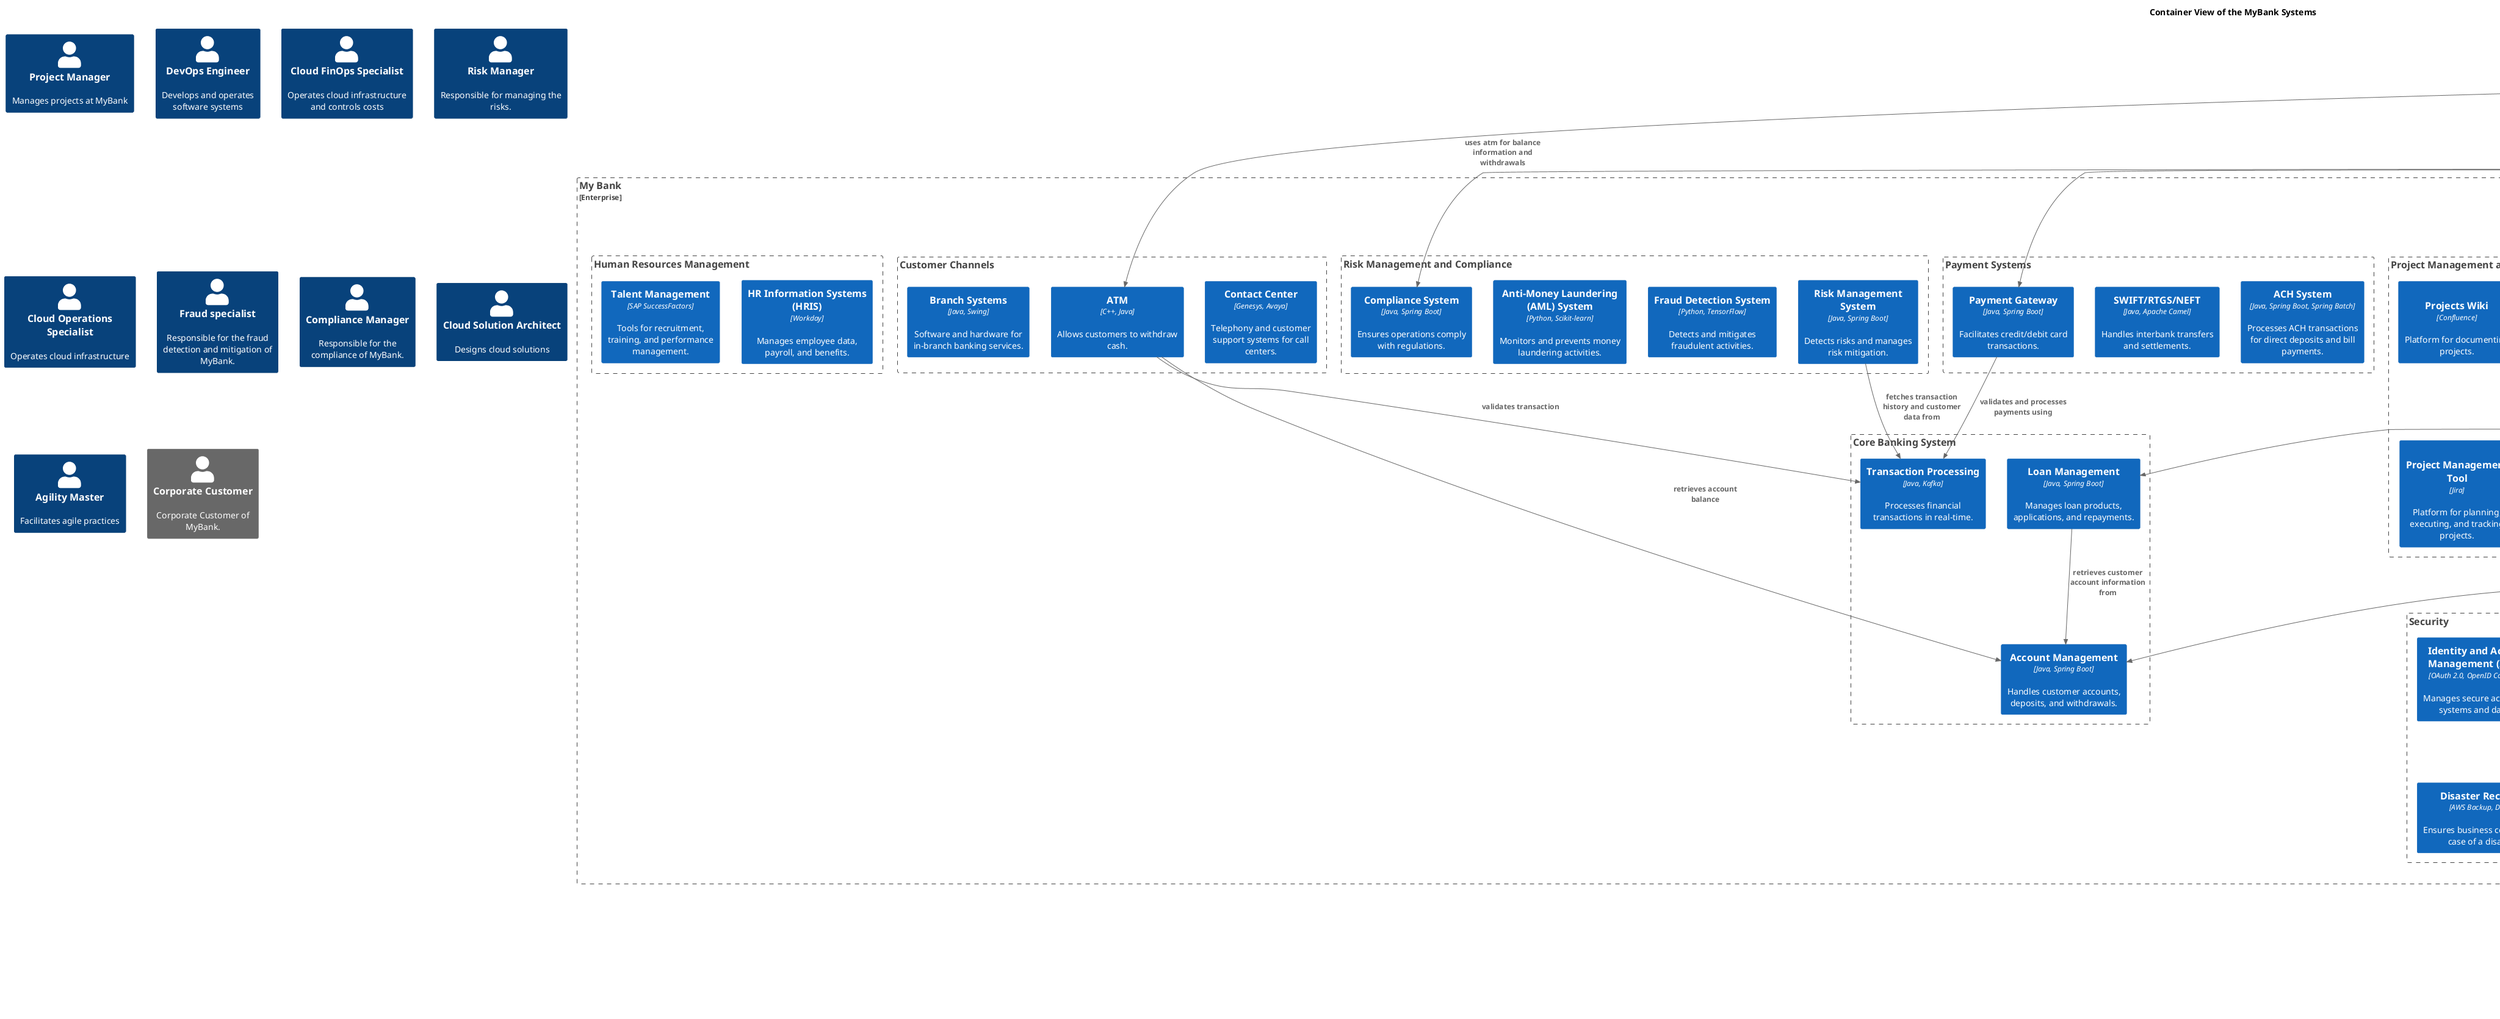 @startuml container-view
!include <C4/C4_Container.puml>
!include <awslib14/AWSCommon>
!include <awslib14/AWSC4Integration>
!include <azure/AzureCommon>
!include <azure/AzureC4Integration>
!include <tupadr3/common>
!include <logos/kong>


LAYOUT_TOP_DOWN()




title Container View of the MyBank Systems
Person(mybank_customerChannels_customerServiceStaff, "Customer Service Staff", $descr="Customer service staff within the bank.")
Person(mybank_projectManagement_projectManager, "Project Manager", $descr="Manages projects at MyBank")
Enterprise_Boundary(mybank_mybankPlc, "My Bank") {
  Boundary(mybank_dataManagement_contextBoundary, "Data Management and Analytics") {
    System(mybank_dataManagement_bigDataAnalyticsSystem, "Big Data Analytics", $descr="Advanced analytics for predictive modeling.", $type="Java, Hadoop, Spark")
    System(mybank_dataManagement_businessIntelligenceSystem, "Business Intelligence (BI)", $descr="Provides tools for reporting and data analysis.", $type="Tableau, Python")
    System(mybank_dataManagement_dataWarehouseSystem, "Data Warehouse", $descr="Central repository for storing large volumes of data.", $type="AWS Redshift", $sprite="Redshift")
  }
  Boundary(mybank_digitalBanking_contextBoundary, "Digital Banking") {
    System(mybank_digitalBanking_digitalWalletsSystem, "Digital Wallets", $descr="Supports digital wallet integration and mobile payments.", $type="Node.js and Express")
    System_Boundary(mybank_digitalBanking_internetBankingSystem_internetBankingSystem, "Internet Banking System") {
      Container(mybank_digitalBanking_internetBankingSystem_apiApplication, "API Application", $descr="Provides internet banking functionality via a RESTful JSON/HTTPS API.", $techn="Clojure and Liberator")
      Container(mybank_digitalBanking_internetBankingSystem_singlePageApp, "Single-Page Application", $descr="Provides internet banking functionality to customers via their web browser.", $techn="ClojureScript and Re-Frame")
      Container(mybank_digitalBanking_internetBankingSystem_webApp, "Web Application", $descr="Delivers the static content and the internet banking single-page application.", $techn="Clojure and Luminus")
      Container(mybank_digitalBanking_internetBankingSystem_mobileApp, "Mobile App", $descr="Provides limited internet banking functionality to customers via mobile devices.", $techn="ClojureScript and Reagent")
      ContainerDb(mybank_digitalBanking_internetBankingSystem_database, "Database", $descr="Stores user registration, authentication, and access logs.", $techn="Datomic")
    }
    System_Boundary(mybank_digitalBanking_internetBankingSystem_internetBankingSystem, "Internet Banking System") {
      Container(mybank_digitalBanking_internetBankingSystem_apiApplication, "API Application", $descr="Provides internet banking functionality via a RESTful JSON/HTTPS API.", $techn="Clojure and Liberator")
      Container(mybank_digitalBanking_internetBankingSystem_singlePageApp, "Single-Page Application", $descr="Provides internet banking functionality to customers via their web browser.", $techn="ClojureScript and Re-Frame")
      Container(mybank_digitalBanking_internetBankingSystem_webApp, "Web Application", $descr="Delivers the static content and the internet banking single-page application.", $techn="Clojure and Luminus")
      Container(mybank_digitalBanking_internetBankingSystem_mobileApp, "Mobile App", $descr="Provides limited internet banking functionality to customers via mobile devices.", $techn="ClojureScript and Reagent")
      ContainerDb(mybank_digitalBanking_internetBankingSystem_database, "Database", $descr="Stores user registration, authentication, and access logs.", $techn="Datomic")
    }
  }
  Boundary(mybank_financialManagement_contextBoundary, "Financial Management") {
    System(mybank_financialManagement_treasuryManagementSystem, "Treasury Management", $descr="Manages liquidity, investments, and risk in the treasury function.", $type="Kyriba")
    System(mybank_financialManagement_expenseManagementSystem, "Expense Management", $descr="Tracks and manages expenses.", $type="Concur")
    System(mybank_financialManagement_generalLedgerSystem, "General Ledger", $descr="Comprehensive financial accounting and reporting system.", $type="Oracle Financials")
  }
  Boundary(mybank_projectManagement_contextBoundary, "Project Management and Development") {
    System(mybank_projectManagement_confluence, "Projects Wiki", $descr="Platform for documenting projects.", $type="Confluence", $sprite="confluence")
    System(mybank_projectManagement_gitlab, "Development Platform", $descr="Tools for software development, testing, and deployment.", $type="GitLab")
    System(mybank_projectManagement_jira, "Project Management Tool", $descr="Platform for planning, executing, and tracking projects.", $type="Jira", $sprite="jira")
  }
  Boundary(mybank_customerChannels_contextBoundary, "Customer Channels") {
    System(mybank_customerChannels_contactCenterSystem, "Contact Center", $descr="Telephony and customer support systems for call centers.", $type="Genesys, Avaya")
    System(mybank_customerChannels_atm, "ATM", $descr="Allows customers to withdraw cash.", $type="C++, Java")
    System(mybank_customerChannels_branchSystems, "Branch Systems", $descr="Software and hardware for in-branch banking services.", $type="Java, Swing")
  }
  Boundary(mybank_integrationMiddlewareContext, "Integration and Middleware") {
    System(mybank_integrationMiddleware_soa, "Service-Oriented Architecture (SOA)", $descr="Framework for enabling seamless integration between services.", $type="Apache CXF")
    System(mybank_integrationMiddleware_apiGateway, "API Gateway", $descr="Manages APIs for third-party services and fintech apps.", $type="Kong", $sprite="kong")
    System(mybank_integrationMiddleware_esb, "Enterprise Service Bus (ESB)", $descr="Middleware for integrating various banking systems.", $type="MuleSoft")
  }
  Boundary(mybank_itManagement_contextBoundary, "IT Management") {
    System(mybank_infrastructureManagement_itInfrastructureSystem, "IT Infrastructure", $descr="Hardware and software resources, including servers and networking.", $type="VMware, Cisco")
    System(mybank_infrastructureManagement_cloudServicesSystem, "Cloud Services", $descr="Cloud computing resources for scalability and flexibility.", $type="AWS, Azure")
    System(mybank_infrastructureManagement_systemMonitoringSystem, "System Monitoring", $descr="Monitors system performance and health.", $type="Nagios, Prometheus")
  }
  Boundary(mybank_compliance_contextBoundary, "Risk Management and Compliance") {
    System(mybank_compliance_riskManagementSystem, "Risk Management System", $descr="Detects risks and manages risk mitigation.", $type="Java, Spring Boot")
    System(mybank_compliance_fraudDetectionSystem, "Fraud Detection System", $descr="Detects and mitigates fraudulent activities.", $type="Python, TensorFlow")
    System(mybank_compliance_amlSystem, "Anti-Money Laundering (AML) System", $descr="Monitors and prevents money laundering activities.", $type="Python, Scikit-learn")
    System(mybank_compliance_complianceSystem, "Compliance System", $descr="Ensures operations comply with regulations.", $type="Java, Spring Boot")
  }
  System_Ext(mybank_emailSystem, "E-mail System", $descr="The internal Microsoft Exchange email system.")
  Boundary(mybank_security_contextBoundary, "Security") {
    System(mybank_security_identityAccessManagementSystem, "Identity and Access Management (IAM)", $descr="Manages secure access to systems and data.", $type="OAuth 2.0, OpenID Connect")
    System(mybank_security_cybersecuritySystem, "Cybersecurity", $descr="Protects against cyber threats.", $type="Snort, Suricata")
    System(mybank_security_disasterRecoverySystem, "Disaster Recovery", $descr="Ensures business continuity in case of a disaster.", $type="AWS Backup, DRaaS")
  }
  Boundary(mybank_payment_contextBoundary, "Payment Systems") {
    System(mybank_payment_achSystem, "ACH System", $descr="Processes ACH transactions for direct deposits and bill payments.", $type="Java, Spring Boot, Spring Batch")
    System(mybank_payment_swiftRtgsNeftSystem, "SWIFT/RTGS/NEFT", $descr="Handles interbank transfers and settlements.", $type="Java, Apache Camel")
    System(mybank_payment_paymentGatewaySystem, "Payment Gateway", $descr="Facilitates credit/debit card transactions.", $type="Java, Spring Boot")
  }
  Boundary(mybank_coreBanking_contextBoundary, "Core Banking System") {
    System(mybank_coreBanking_transactionProcessingSystem, "Transaction Processing", $descr="Processes financial transactions in real-time.", $type="Java, Kafka")
    System(mybank_coreBanking_loanManagementSystem, "Loan Management", $descr="Manages loan products, applications, and repayments.", $type="Java, Spring Boot")
    System(mybank_coreBanking_accountManagementSystem, "Account Management", $descr="Handles customer accounts, deposits, and withdrawals.", $type="Java, Spring Boot")
  }
  Boundary(mybank_humanResources_contextBoundary, "Human Resources Management") {
    System(mybank_humanResources_hris, "HR Information Systems (HRIS)", $descr="Manages employee data, payroll, and benefits.", $type="Workday")
    System(mybank_humanResources_talentManagementSystem, "Talent Management", $descr="Tools for recruitment, training, and performance management.", $type="SAP SuccessFactors")
  }
}
Person(mybank_projectManagement_devopsEngineer, "DevOps Engineer", $descr="Develops and operates software systems")
Person(mybank_itManagement_cloudFinopsSpecialist, "Cloud FinOps Specialist", $descr="Operates cloud infrastructure and controls costs")
Person(mybank_compliance_riskManager, "Risk Manager", $descr="Responsible for managing the risks.")
Person(mybank_itManagement_cloudOperationsSpecialist, "Cloud Operations Specialist", $descr="Operates cloud infrastructure")
Person(mybank_compliance_fraudSpecialist, "Fraud specialist", $descr="Responsible for the fraud detection and mitigation of MyBank.")
Person(mybank_compliance_complianceManager, "Compliance Manager", $descr="Responsible for the compliance of MyBank.")
Person(mybank_itManagement_cloudSolutionArchitect, "Cloud Solution Architect", $descr="Designs cloud solutions")
Person_Ext(mybank_personalCustomer, "Personal Customer", $descr="Personal Customer of MyBank.")
Person(mybank_projectManagement_agilityMaster, "Agility Master", $descr="Facilitates agile practices")
Person_Ext(mybank_corporateCustomer, "Corporate Customer", $descr="Corporate Customer of MyBank.")
Person(mybank_coreBanking_backofficeStaff, "Backoffice Staff", $descr="Administration and support staff within the bank.")
Rel(mybank_personalCustomer, mybank_digitalBanking_internetBankingSystem_webApp, "visits mybank.com via browser", $techn="HTTPS")
Rel(mybank_payment_paymentGatewaySystem, mybank_coreBanking_transactionProcessingSystem, "validates and processes payments using")
Rel(mybank_customerChannels_atm, mybank_coreBanking_accountManagementSystem, "retrieves account balance")
Rel(mybank_digitalBanking_internetBankingSystem_apiApplication, mybank_emailSystem, "sends e-mail using", $techn="SMTP")
Rel(mybank_digitalBanking_internetBankingSystem_apiApplication, mybank_coreBanking_accountManagementSystem, "makes API calls to", $techn="REST")
Rel(mybank_coreBanking_backofficeStaff, mybank_compliance_complianceSystem, "assesses customer risk for loan approval using")
Rel(mybank_personalCustomer, mybank_digitalBanking_internetBankingSystem_singlePageApp, "views account balances and makes payments using")
Rel(mybank_coreBanking_loanManagementSystem, mybank_coreBanking_accountManagementSystem, "retrieves customer account information from")
Rel(mybank_coreBanking_backofficeStaff, mybank_payment_paymentGatewaySystem, "validates and processes payments using")
Rel(mybank_digitalBanking_internetBankingSystem_mobileApp, mybank_digitalBanking_internetBankingSystem_apiApplication, "makes API calls to", $techn="Transit/HTTPS")
Rel(mybank_emailSystem, mybank_personalCustomer, "sends e-mail to")
Rel(mybank_customerChannels_atm, mybank_coreBanking_transactionProcessingSystem, "validates transaction")
Rel(mybank_customerChannels_customerServiceStaff, mybank_emailSystem, "sends and receives customer communication using")
Rel(mybank_personalCustomer, mybank_customerChannels_customerServiceStaff, "asks questions to")
Rel(mybank_personalCustomer, mybank_customerChannels_atm, "uses atm for balance information and withdrawals")
Rel(mybank_coreBanking_backofficeStaff, mybank_coreBanking_loanManagementSystem, "processes loan applications and updates loan status using")
Rel(mybank_compliance_riskManagementSystem, mybank_coreBanking_transactionProcessingSystem, "fetches transaction history and customer data from")
Rel(mybank_personalCustomer, mybank_digitalBanking_internetBankingSystem_mobileApp, "views account balances and makes payments using")
Rel(mybank_digitalBanking_internetBankingSystem_apiApplication, mybank_digitalBanking_internetBankingSystem_database, "reads from and writes to", $techn="Datalog")
SHOW_LEGEND()
@enduml
